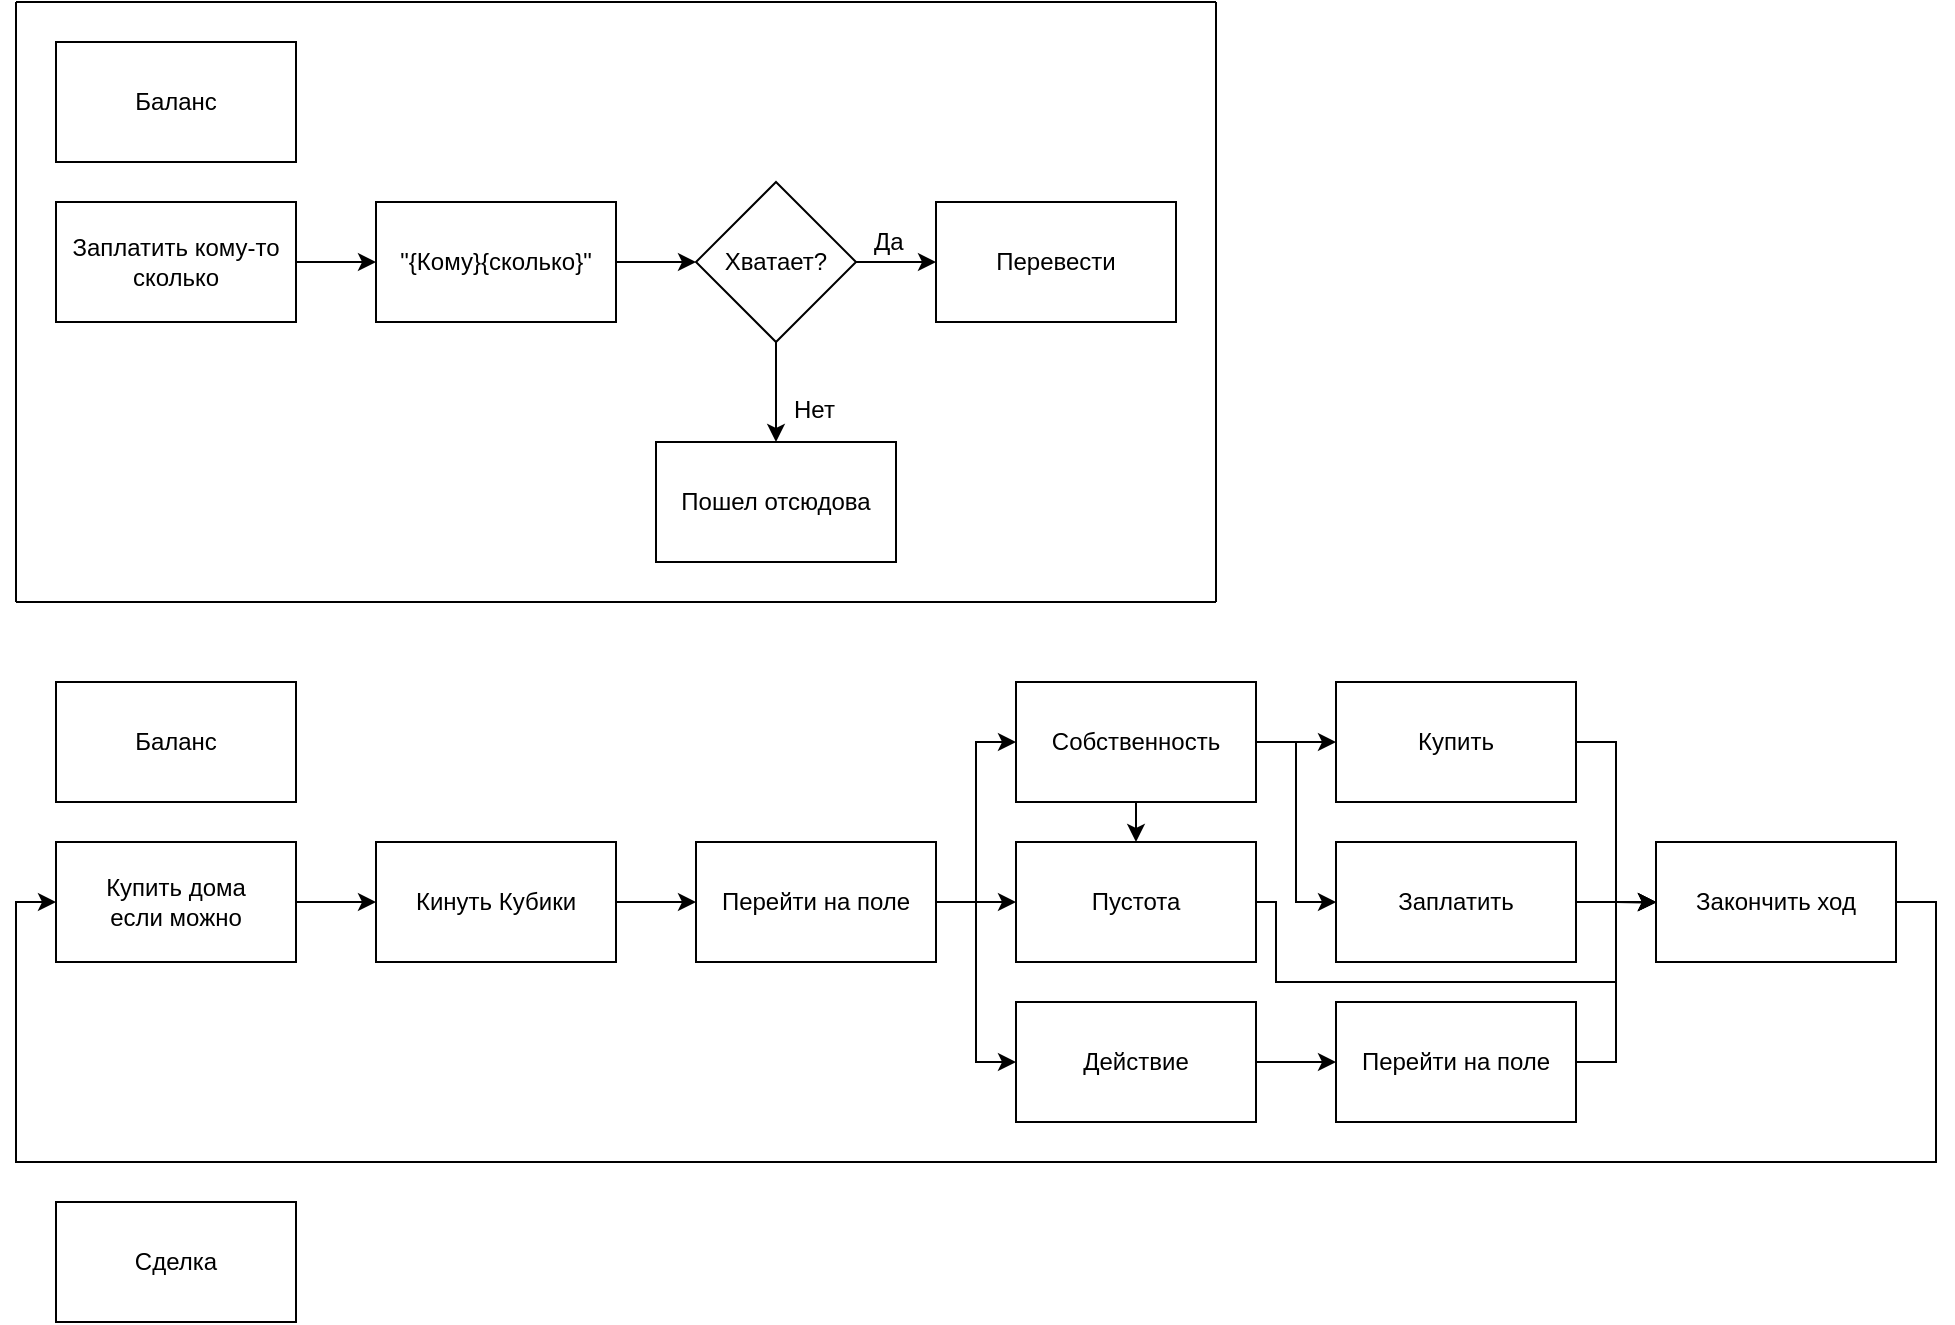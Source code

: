 <mxfile version="12.1.3" type="device" pages="1"><diagram id="-9H3TkhquvNFWut7hSNH" name="Page-1"><mxGraphModel dx="1135" dy="565" grid="1" gridSize="10" guides="1" tooltips="1" connect="1" arrows="1" fold="1" page="1" pageScale="1" pageWidth="3000" pageHeight="700" math="0" shadow="0"><root><mxCell id="0"/><mxCell id="1" parent="0"/><mxCell id="mG2TcG8RJ9wPz5fPYW2T-2" value="" style="text;html=1;strokeColor=#000000;fillColor=#ffffff;align=center;verticalAlign=middle;whiteSpace=wrap;rounded=0;fontFamily=Helvetica;fontSize=12;fontColor=#000000;" vertex="1" parent="1"><mxGeometry x="40" y="40" width="120" height="60" as="geometry"/></mxCell><mxCell id="mG2TcG8RJ9wPz5fPYW2T-3" value="Баланс" style="text;html=1;strokeColor=none;fillColor=none;align=center;verticalAlign=middle;whiteSpace=wrap;rounded=0;" vertex="1" parent="1"><mxGeometry x="40" y="40" width="120" height="60" as="geometry"/></mxCell><mxCell id="mG2TcG8RJ9wPz5fPYW2T-4" value="" style="text;html=1;strokeColor=#000000;fillColor=#ffffff;align=center;verticalAlign=middle;whiteSpace=wrap;rounded=0;fontFamily=Helvetica;fontSize=12;fontColor=#000000;" vertex="1" parent="1"><mxGeometry x="40" y="120" width="120" height="60" as="geometry"/></mxCell><mxCell id="mG2TcG8RJ9wPz5fPYW2T-8" style="edgeStyle=orthogonalEdgeStyle;rounded=0;orthogonalLoop=1;jettySize=auto;html=1;exitX=1;exitY=0.5;exitDx=0;exitDy=0;entryX=0;entryY=0.5;entryDx=0;entryDy=0;" edge="1" parent="1" source="mG2TcG8RJ9wPz5fPYW2T-5" target="mG2TcG8RJ9wPz5fPYW2T-7"><mxGeometry relative="1" as="geometry"/></mxCell><mxCell id="mG2TcG8RJ9wPz5fPYW2T-5" value="Заплатить кому-то сколько" style="text;html=1;strokeColor=none;fillColor=none;align=center;verticalAlign=middle;whiteSpace=wrap;rounded=0;" vertex="1" parent="1"><mxGeometry x="40" y="120" width="120" height="60" as="geometry"/></mxCell><mxCell id="mG2TcG8RJ9wPz5fPYW2T-6" value="" style="text;html=1;strokeColor=#000000;fillColor=#ffffff;align=center;verticalAlign=middle;whiteSpace=wrap;rounded=0;fontFamily=Helvetica;fontSize=12;fontColor=#000000;" vertex="1" parent="1"><mxGeometry x="200" y="120" width="120" height="60" as="geometry"/></mxCell><mxCell id="mG2TcG8RJ9wPz5fPYW2T-10" style="edgeStyle=orthogonalEdgeStyle;rounded=0;orthogonalLoop=1;jettySize=auto;html=1;exitX=1;exitY=0.5;exitDx=0;exitDy=0;entryX=0;entryY=0.5;entryDx=0;entryDy=0;" edge="1" parent="1" source="mG2TcG8RJ9wPz5fPYW2T-7" target="mG2TcG8RJ9wPz5fPYW2T-9"><mxGeometry relative="1" as="geometry"/></mxCell><mxCell id="mG2TcG8RJ9wPz5fPYW2T-7" value="&quot;{Кому}{сколько}&quot;" style="text;html=1;strokeColor=none;fillColor=none;align=center;verticalAlign=middle;whiteSpace=wrap;rounded=0;" vertex="1" parent="1"><mxGeometry x="200" y="120" width="120" height="60" as="geometry"/></mxCell><mxCell id="mG2TcG8RJ9wPz5fPYW2T-19" style="edgeStyle=orthogonalEdgeStyle;rounded=0;orthogonalLoop=1;jettySize=auto;html=1;exitX=1;exitY=0.5;exitDx=0;exitDy=0;" edge="1" parent="1" source="mG2TcG8RJ9wPz5fPYW2T-9" target="mG2TcG8RJ9wPz5fPYW2T-17"><mxGeometry relative="1" as="geometry"/></mxCell><mxCell id="mG2TcG8RJ9wPz5fPYW2T-20" style="edgeStyle=orthogonalEdgeStyle;rounded=0;orthogonalLoop=1;jettySize=auto;html=1;exitX=0.5;exitY=1;exitDx=0;exitDy=0;entryX=0.5;entryY=0;entryDx=0;entryDy=0;" edge="1" parent="1" source="mG2TcG8RJ9wPz5fPYW2T-9" target="mG2TcG8RJ9wPz5fPYW2T-14"><mxGeometry relative="1" as="geometry"/></mxCell><mxCell id="mG2TcG8RJ9wPz5fPYW2T-9" value="Хватает?" style="rhombus;whiteSpace=wrap;html=1;" vertex="1" parent="1"><mxGeometry x="360" y="110" width="80" height="80" as="geometry"/></mxCell><mxCell id="mG2TcG8RJ9wPz5fPYW2T-12" value="Нет" style="text;html=1;resizable=0;points=[];autosize=1;align=left;verticalAlign=top;spacingTop=-4;" vertex="1" parent="1"><mxGeometry x="407" y="214" width="40" height="20" as="geometry"/></mxCell><mxCell id="mG2TcG8RJ9wPz5fPYW2T-13" value="" style="text;html=1;strokeColor=#000000;fillColor=#ffffff;align=center;verticalAlign=middle;whiteSpace=wrap;rounded=0;fontFamily=Helvetica;fontSize=12;fontColor=#000000;" vertex="1" parent="1"><mxGeometry x="340" y="240" width="120" height="60" as="geometry"/></mxCell><mxCell id="mG2TcG8RJ9wPz5fPYW2T-14" value="Пошел отсюдова" style="text;html=1;strokeColor=none;fillColor=none;align=center;verticalAlign=middle;whiteSpace=wrap;rounded=0;" vertex="1" parent="1"><mxGeometry x="340" y="240" width="120" height="60" as="geometry"/></mxCell><mxCell id="mG2TcG8RJ9wPz5fPYW2T-16" value="" style="text;html=1;strokeColor=#000000;fillColor=#ffffff;align=center;verticalAlign=middle;whiteSpace=wrap;rounded=0;fontFamily=Helvetica;fontSize=12;fontColor=#000000;" vertex="1" parent="1"><mxGeometry x="480" y="120" width="120" height="60" as="geometry"/></mxCell><mxCell id="mG2TcG8RJ9wPz5fPYW2T-17" value="Перевести" style="text;html=1;strokeColor=none;fillColor=none;align=center;verticalAlign=middle;whiteSpace=wrap;rounded=0;" vertex="1" parent="1"><mxGeometry x="480" y="120" width="120" height="60" as="geometry"/></mxCell><mxCell id="mG2TcG8RJ9wPz5fPYW2T-21" value="Да" style="text;html=1;resizable=0;points=[];autosize=1;align=left;verticalAlign=top;spacingTop=-4;" vertex="1" parent="1"><mxGeometry x="447" y="130" width="30" height="20" as="geometry"/></mxCell><mxCell id="mG2TcG8RJ9wPz5fPYW2T-24" value="" style="endArrow=none;html=1;" edge="1" parent="1"><mxGeometry width="50" height="50" relative="1" as="geometry"><mxPoint x="20" y="320" as="sourcePoint"/><mxPoint x="20" y="20" as="targetPoint"/></mxGeometry></mxCell><mxCell id="mG2TcG8RJ9wPz5fPYW2T-25" value="" style="endArrow=none;html=1;" edge="1" parent="1"><mxGeometry width="50" height="50" relative="1" as="geometry"><mxPoint x="620" y="20" as="sourcePoint"/><mxPoint x="20" y="20" as="targetPoint"/></mxGeometry></mxCell><mxCell id="mG2TcG8RJ9wPz5fPYW2T-26" value="" style="endArrow=none;html=1;" edge="1" parent="1"><mxGeometry width="50" height="50" relative="1" as="geometry"><mxPoint x="620" y="20" as="sourcePoint"/><mxPoint x="620" y="320" as="targetPoint"/></mxGeometry></mxCell><mxCell id="mG2TcG8RJ9wPz5fPYW2T-27" value="" style="endArrow=none;html=1;" edge="1" parent="1"><mxGeometry width="50" height="50" relative="1" as="geometry"><mxPoint x="620" y="320" as="sourcePoint"/><mxPoint x="20" y="320" as="targetPoint"/></mxGeometry></mxCell><mxCell id="mG2TcG8RJ9wPz5fPYW2T-28" value="" style="text;html=1;strokeColor=#000000;fillColor=#ffffff;align=center;verticalAlign=middle;whiteSpace=wrap;rounded=0;fontFamily=Helvetica;fontSize=12;fontColor=#000000;" vertex="1" parent="1"><mxGeometry x="40" y="360" width="120" height="60" as="geometry"/></mxCell><mxCell id="mG2TcG8RJ9wPz5fPYW2T-29" value="Баланс" style="text;html=1;strokeColor=none;fillColor=none;align=center;verticalAlign=middle;whiteSpace=wrap;rounded=0;" vertex="1" parent="1"><mxGeometry x="40" y="360" width="120" height="60" as="geometry"/></mxCell><mxCell id="mG2TcG8RJ9wPz5fPYW2T-30" value="" style="text;html=1;strokeColor=#000000;fillColor=#ffffff;align=center;verticalAlign=middle;whiteSpace=wrap;rounded=0;fontFamily=Helvetica;fontSize=12;fontColor=#000000;" vertex="1" parent="1"><mxGeometry x="200" y="440" width="120" height="60" as="geometry"/></mxCell><mxCell id="mG2TcG8RJ9wPz5fPYW2T-38" style="edgeStyle=orthogonalEdgeStyle;rounded=0;orthogonalLoop=1;jettySize=auto;html=1;exitX=1;exitY=0.5;exitDx=0;exitDy=0;entryX=0;entryY=0.5;entryDx=0;entryDy=0;" edge="1" parent="1" source="mG2TcG8RJ9wPz5fPYW2T-31" target="mG2TcG8RJ9wPz5fPYW2T-36"><mxGeometry relative="1" as="geometry"/></mxCell><mxCell id="mG2TcG8RJ9wPz5fPYW2T-31" value="Кинуть Кубики" style="text;html=1;strokeColor=none;fillColor=none;align=center;verticalAlign=middle;whiteSpace=wrap;rounded=0;" vertex="1" parent="1"><mxGeometry x="200" y="440" width="120" height="60" as="geometry"/></mxCell><mxCell id="mG2TcG8RJ9wPz5fPYW2T-32" value="" style="text;html=1;strokeColor=#000000;fillColor=#ffffff;align=center;verticalAlign=middle;whiteSpace=wrap;rounded=0;fontFamily=Helvetica;fontSize=12;fontColor=#000000;" vertex="1" parent="1"><mxGeometry x="40" y="440" width="120" height="60" as="geometry"/></mxCell><mxCell id="mG2TcG8RJ9wPz5fPYW2T-34" style="edgeStyle=orthogonalEdgeStyle;rounded=0;orthogonalLoop=1;jettySize=auto;html=1;exitX=1;exitY=0.5;exitDx=0;exitDy=0;entryX=0;entryY=0.5;entryDx=0;entryDy=0;" edge="1" parent="1" source="mG2TcG8RJ9wPz5fPYW2T-33" target="mG2TcG8RJ9wPz5fPYW2T-31"><mxGeometry relative="1" as="geometry"/></mxCell><mxCell id="mG2TcG8RJ9wPz5fPYW2T-33" value="Купить дома&lt;br&gt;если можно" style="text;html=1;strokeColor=none;fillColor=none;align=center;verticalAlign=middle;whiteSpace=wrap;rounded=0;" vertex="1" parent="1"><mxGeometry x="40" y="440" width="120" height="60" as="geometry"/></mxCell><mxCell id="mG2TcG8RJ9wPz5fPYW2T-35" value="" style="text;html=1;strokeColor=#000000;fillColor=#ffffff;align=center;verticalAlign=middle;whiteSpace=wrap;rounded=0;fontFamily=Helvetica;fontSize=12;fontColor=#000000;" vertex="1" parent="1"><mxGeometry x="360" y="440" width="120" height="60" as="geometry"/></mxCell><mxCell id="mG2TcG8RJ9wPz5fPYW2T-41" style="edgeStyle=orthogonalEdgeStyle;rounded=0;orthogonalLoop=1;jettySize=auto;html=1;exitX=1;exitY=0.5;exitDx=0;exitDy=0;entryX=0;entryY=0.5;entryDx=0;entryDy=0;" edge="1" parent="1" source="mG2TcG8RJ9wPz5fPYW2T-36" target="mG2TcG8RJ9wPz5fPYW2T-40"><mxGeometry relative="1" as="geometry"/></mxCell><mxCell id="mG2TcG8RJ9wPz5fPYW2T-44" style="edgeStyle=orthogonalEdgeStyle;rounded=0;orthogonalLoop=1;jettySize=auto;html=1;exitX=1;exitY=0.5;exitDx=0;exitDy=0;entryX=0;entryY=0.5;entryDx=0;entryDy=0;" edge="1" parent="1" source="mG2TcG8RJ9wPz5fPYW2T-36" target="mG2TcG8RJ9wPz5fPYW2T-43"><mxGeometry relative="1" as="geometry"/></mxCell><mxCell id="mG2TcG8RJ9wPz5fPYW2T-49" style="edgeStyle=orthogonalEdgeStyle;rounded=0;orthogonalLoop=1;jettySize=auto;html=1;exitX=1;exitY=0.5;exitDx=0;exitDy=0;entryX=0;entryY=0.5;entryDx=0;entryDy=0;" edge="1" parent="1" source="mG2TcG8RJ9wPz5fPYW2T-36" target="mG2TcG8RJ9wPz5fPYW2T-46"><mxGeometry relative="1" as="geometry"/></mxCell><mxCell id="mG2TcG8RJ9wPz5fPYW2T-36" value="Перейти на поле" style="text;html=1;strokeColor=none;fillColor=none;align=center;verticalAlign=middle;whiteSpace=wrap;rounded=0;" vertex="1" parent="1"><mxGeometry x="360" y="440" width="120" height="60" as="geometry"/></mxCell><mxCell id="mG2TcG8RJ9wPz5fPYW2T-39" value="" style="text;html=1;strokeColor=#000000;fillColor=#ffffff;align=center;verticalAlign=middle;whiteSpace=wrap;rounded=0;fontFamily=Helvetica;fontSize=12;fontColor=#000000;" vertex="1" parent="1"><mxGeometry x="520" y="360" width="120" height="60" as="geometry"/></mxCell><mxCell id="mG2TcG8RJ9wPz5fPYW2T-52" style="edgeStyle=orthogonalEdgeStyle;rounded=0;orthogonalLoop=1;jettySize=auto;html=1;exitX=1;exitY=0.5;exitDx=0;exitDy=0;entryX=0;entryY=0.5;entryDx=0;entryDy=0;" edge="1" parent="1" source="mG2TcG8RJ9wPz5fPYW2T-40" target="mG2TcG8RJ9wPz5fPYW2T-51"><mxGeometry relative="1" as="geometry"/></mxCell><mxCell id="mG2TcG8RJ9wPz5fPYW2T-55" style="edgeStyle=orthogonalEdgeStyle;rounded=0;orthogonalLoop=1;jettySize=auto;html=1;exitX=1;exitY=0.5;exitDx=0;exitDy=0;entryX=0;entryY=0.5;entryDx=0;entryDy=0;" edge="1" parent="1" source="mG2TcG8RJ9wPz5fPYW2T-40" target="mG2TcG8RJ9wPz5fPYW2T-54"><mxGeometry relative="1" as="geometry"/></mxCell><mxCell id="mG2TcG8RJ9wPz5fPYW2T-57" style="edgeStyle=orthogonalEdgeStyle;rounded=0;orthogonalLoop=1;jettySize=auto;html=1;exitX=0.5;exitY=1;exitDx=0;exitDy=0;entryX=0.5;entryY=0;entryDx=0;entryDy=0;" edge="1" parent="1" source="mG2TcG8RJ9wPz5fPYW2T-40" target="mG2TcG8RJ9wPz5fPYW2T-43"><mxGeometry relative="1" as="geometry"/></mxCell><mxCell id="mG2TcG8RJ9wPz5fPYW2T-40" value="Собственность" style="text;html=1;strokeColor=none;fillColor=none;align=center;verticalAlign=middle;whiteSpace=wrap;rounded=0;" vertex="1" parent="1"><mxGeometry x="520" y="360" width="120" height="60" as="geometry"/></mxCell><mxCell id="mG2TcG8RJ9wPz5fPYW2T-42" value="" style="text;html=1;strokeColor=#000000;fillColor=#ffffff;align=center;verticalAlign=middle;whiteSpace=wrap;rounded=0;fontFamily=Helvetica;fontSize=12;fontColor=#000000;" vertex="1" parent="1"><mxGeometry x="520" y="440" width="120" height="60" as="geometry"/></mxCell><mxCell id="mG2TcG8RJ9wPz5fPYW2T-64" style="edgeStyle=orthogonalEdgeStyle;rounded=0;orthogonalLoop=1;jettySize=auto;html=1;exitX=1;exitY=0.5;exitDx=0;exitDy=0;entryX=0;entryY=0.5;entryDx=0;entryDy=0;" edge="1" parent="1" source="mG2TcG8RJ9wPz5fPYW2T-43" target="mG2TcG8RJ9wPz5fPYW2T-63"><mxGeometry relative="1" as="geometry"><Array as="points"><mxPoint x="650" y="470"/><mxPoint x="650" y="510"/><mxPoint x="820" y="510"/><mxPoint x="820" y="470"/></Array></mxGeometry></mxCell><mxCell id="mG2TcG8RJ9wPz5fPYW2T-43" value="Пустота" style="text;html=1;strokeColor=none;fillColor=none;align=center;verticalAlign=middle;whiteSpace=wrap;rounded=0;" vertex="1" parent="1"><mxGeometry x="520" y="440" width="120" height="60" as="geometry"/></mxCell><mxCell id="mG2TcG8RJ9wPz5fPYW2T-45" value="" style="text;html=1;strokeColor=#000000;fillColor=#ffffff;align=center;verticalAlign=middle;whiteSpace=wrap;rounded=0;fontFamily=Helvetica;fontSize=12;fontColor=#000000;" vertex="1" parent="1"><mxGeometry x="520" y="520" width="120" height="60" as="geometry"/></mxCell><mxCell id="mG2TcG8RJ9wPz5fPYW2T-61" style="edgeStyle=orthogonalEdgeStyle;rounded=0;orthogonalLoop=1;jettySize=auto;html=1;exitX=1;exitY=0.5;exitDx=0;exitDy=0;entryX=0;entryY=0.5;entryDx=0;entryDy=0;" edge="1" parent="1" source="mG2TcG8RJ9wPz5fPYW2T-46" target="mG2TcG8RJ9wPz5fPYW2T-60"><mxGeometry relative="1" as="geometry"/></mxCell><mxCell id="mG2TcG8RJ9wPz5fPYW2T-46" value="Действие" style="text;html=1;strokeColor=none;fillColor=none;align=center;verticalAlign=middle;whiteSpace=wrap;rounded=0;" vertex="1" parent="1"><mxGeometry x="520" y="520" width="120" height="60" as="geometry"/></mxCell><mxCell id="mG2TcG8RJ9wPz5fPYW2T-50" value="" style="text;html=1;strokeColor=#000000;fillColor=#ffffff;align=center;verticalAlign=middle;whiteSpace=wrap;rounded=0;fontFamily=Helvetica;fontSize=12;fontColor=#000000;" vertex="1" parent="1"><mxGeometry x="680" y="360" width="120" height="60" as="geometry"/></mxCell><mxCell id="mG2TcG8RJ9wPz5fPYW2T-65" style="edgeStyle=orthogonalEdgeStyle;rounded=0;orthogonalLoop=1;jettySize=auto;html=1;exitX=1;exitY=0.5;exitDx=0;exitDy=0;entryX=0;entryY=0.5;entryDx=0;entryDy=0;" edge="1" parent="1" source="mG2TcG8RJ9wPz5fPYW2T-51" target="mG2TcG8RJ9wPz5fPYW2T-63"><mxGeometry relative="1" as="geometry"><mxPoint x="830" y="450" as="targetPoint"/></mxGeometry></mxCell><mxCell id="mG2TcG8RJ9wPz5fPYW2T-51" value="Купить" style="text;html=1;strokeColor=none;fillColor=none;align=center;verticalAlign=middle;whiteSpace=wrap;rounded=0;" vertex="1" parent="1"><mxGeometry x="680" y="360" width="120" height="60" as="geometry"/></mxCell><mxCell id="mG2TcG8RJ9wPz5fPYW2T-53" value="" style="text;html=1;strokeColor=#000000;fillColor=#ffffff;align=center;verticalAlign=middle;whiteSpace=wrap;rounded=0;fontFamily=Helvetica;fontSize=12;fontColor=#000000;" vertex="1" parent="1"><mxGeometry x="680" y="440" width="120" height="60" as="geometry"/></mxCell><mxCell id="mG2TcG8RJ9wPz5fPYW2T-66" style="edgeStyle=orthogonalEdgeStyle;rounded=0;orthogonalLoop=1;jettySize=auto;html=1;exitX=1;exitY=0.5;exitDx=0;exitDy=0;" edge="1" parent="1" source="mG2TcG8RJ9wPz5fPYW2T-54"><mxGeometry relative="1" as="geometry"><mxPoint x="840.143" y="470.286" as="targetPoint"/></mxGeometry></mxCell><mxCell id="mG2TcG8RJ9wPz5fPYW2T-54" value="Заплатить" style="text;html=1;strokeColor=none;fillColor=none;align=center;verticalAlign=middle;whiteSpace=wrap;rounded=0;" vertex="1" parent="1"><mxGeometry x="680" y="440" width="120" height="60" as="geometry"/></mxCell><mxCell id="mG2TcG8RJ9wPz5fPYW2T-59" value="" style="text;html=1;strokeColor=#000000;fillColor=#ffffff;align=center;verticalAlign=middle;whiteSpace=wrap;rounded=0;fontFamily=Helvetica;fontSize=12;fontColor=#000000;" vertex="1" parent="1"><mxGeometry x="680" y="520" width="120" height="60" as="geometry"/></mxCell><mxCell id="mG2TcG8RJ9wPz5fPYW2T-67" style="edgeStyle=orthogonalEdgeStyle;rounded=0;orthogonalLoop=1;jettySize=auto;html=1;exitX=1;exitY=0.5;exitDx=0;exitDy=0;entryX=0;entryY=0.5;entryDx=0;entryDy=0;" edge="1" parent="1" source="mG2TcG8RJ9wPz5fPYW2T-60" target="mG2TcG8RJ9wPz5fPYW2T-63"><mxGeometry relative="1" as="geometry"/></mxCell><mxCell id="mG2TcG8RJ9wPz5fPYW2T-60" value="Перейти на поле" style="text;html=1;strokeColor=none;fillColor=none;align=center;verticalAlign=middle;whiteSpace=wrap;rounded=0;" vertex="1" parent="1"><mxGeometry x="680" y="520" width="120" height="60" as="geometry"/></mxCell><mxCell id="mG2TcG8RJ9wPz5fPYW2T-62" value="" style="text;html=1;strokeColor=#000000;fillColor=#ffffff;align=center;verticalAlign=middle;whiteSpace=wrap;rounded=0;fontFamily=Helvetica;fontSize=12;fontColor=#000000;" vertex="1" parent="1"><mxGeometry x="840" y="440" width="120" height="60" as="geometry"/></mxCell><mxCell id="mG2TcG8RJ9wPz5fPYW2T-68" style="edgeStyle=orthogonalEdgeStyle;rounded=0;orthogonalLoop=1;jettySize=auto;html=1;exitX=1;exitY=0.5;exitDx=0;exitDy=0;entryX=0;entryY=0.5;entryDx=0;entryDy=0;" edge="1" parent="1" source="mG2TcG8RJ9wPz5fPYW2T-63" target="mG2TcG8RJ9wPz5fPYW2T-33"><mxGeometry relative="1" as="geometry"><Array as="points"><mxPoint x="980" y="470"/><mxPoint x="980" y="600"/><mxPoint x="20" y="600"/><mxPoint x="20" y="470"/></Array></mxGeometry></mxCell><mxCell id="mG2TcG8RJ9wPz5fPYW2T-63" value="Закончить ход" style="text;html=1;strokeColor=none;fillColor=none;align=center;verticalAlign=middle;whiteSpace=wrap;rounded=0;" vertex="1" parent="1"><mxGeometry x="840" y="440" width="120" height="60" as="geometry"/></mxCell><mxCell id="mG2TcG8RJ9wPz5fPYW2T-69" value="" style="text;html=1;strokeColor=#000000;fillColor=#ffffff;align=center;verticalAlign=middle;whiteSpace=wrap;rounded=0;fontFamily=Helvetica;fontSize=12;fontColor=#000000;" vertex="1" parent="1"><mxGeometry x="40" y="620" width="120" height="60" as="geometry"/></mxCell><mxCell id="mG2TcG8RJ9wPz5fPYW2T-70" value="Сделка" style="text;html=1;strokeColor=none;fillColor=none;align=center;verticalAlign=middle;whiteSpace=wrap;rounded=0;" vertex="1" parent="1"><mxGeometry x="40" y="620" width="120" height="60" as="geometry"/></mxCell></root></mxGraphModel></diagram></mxfile>